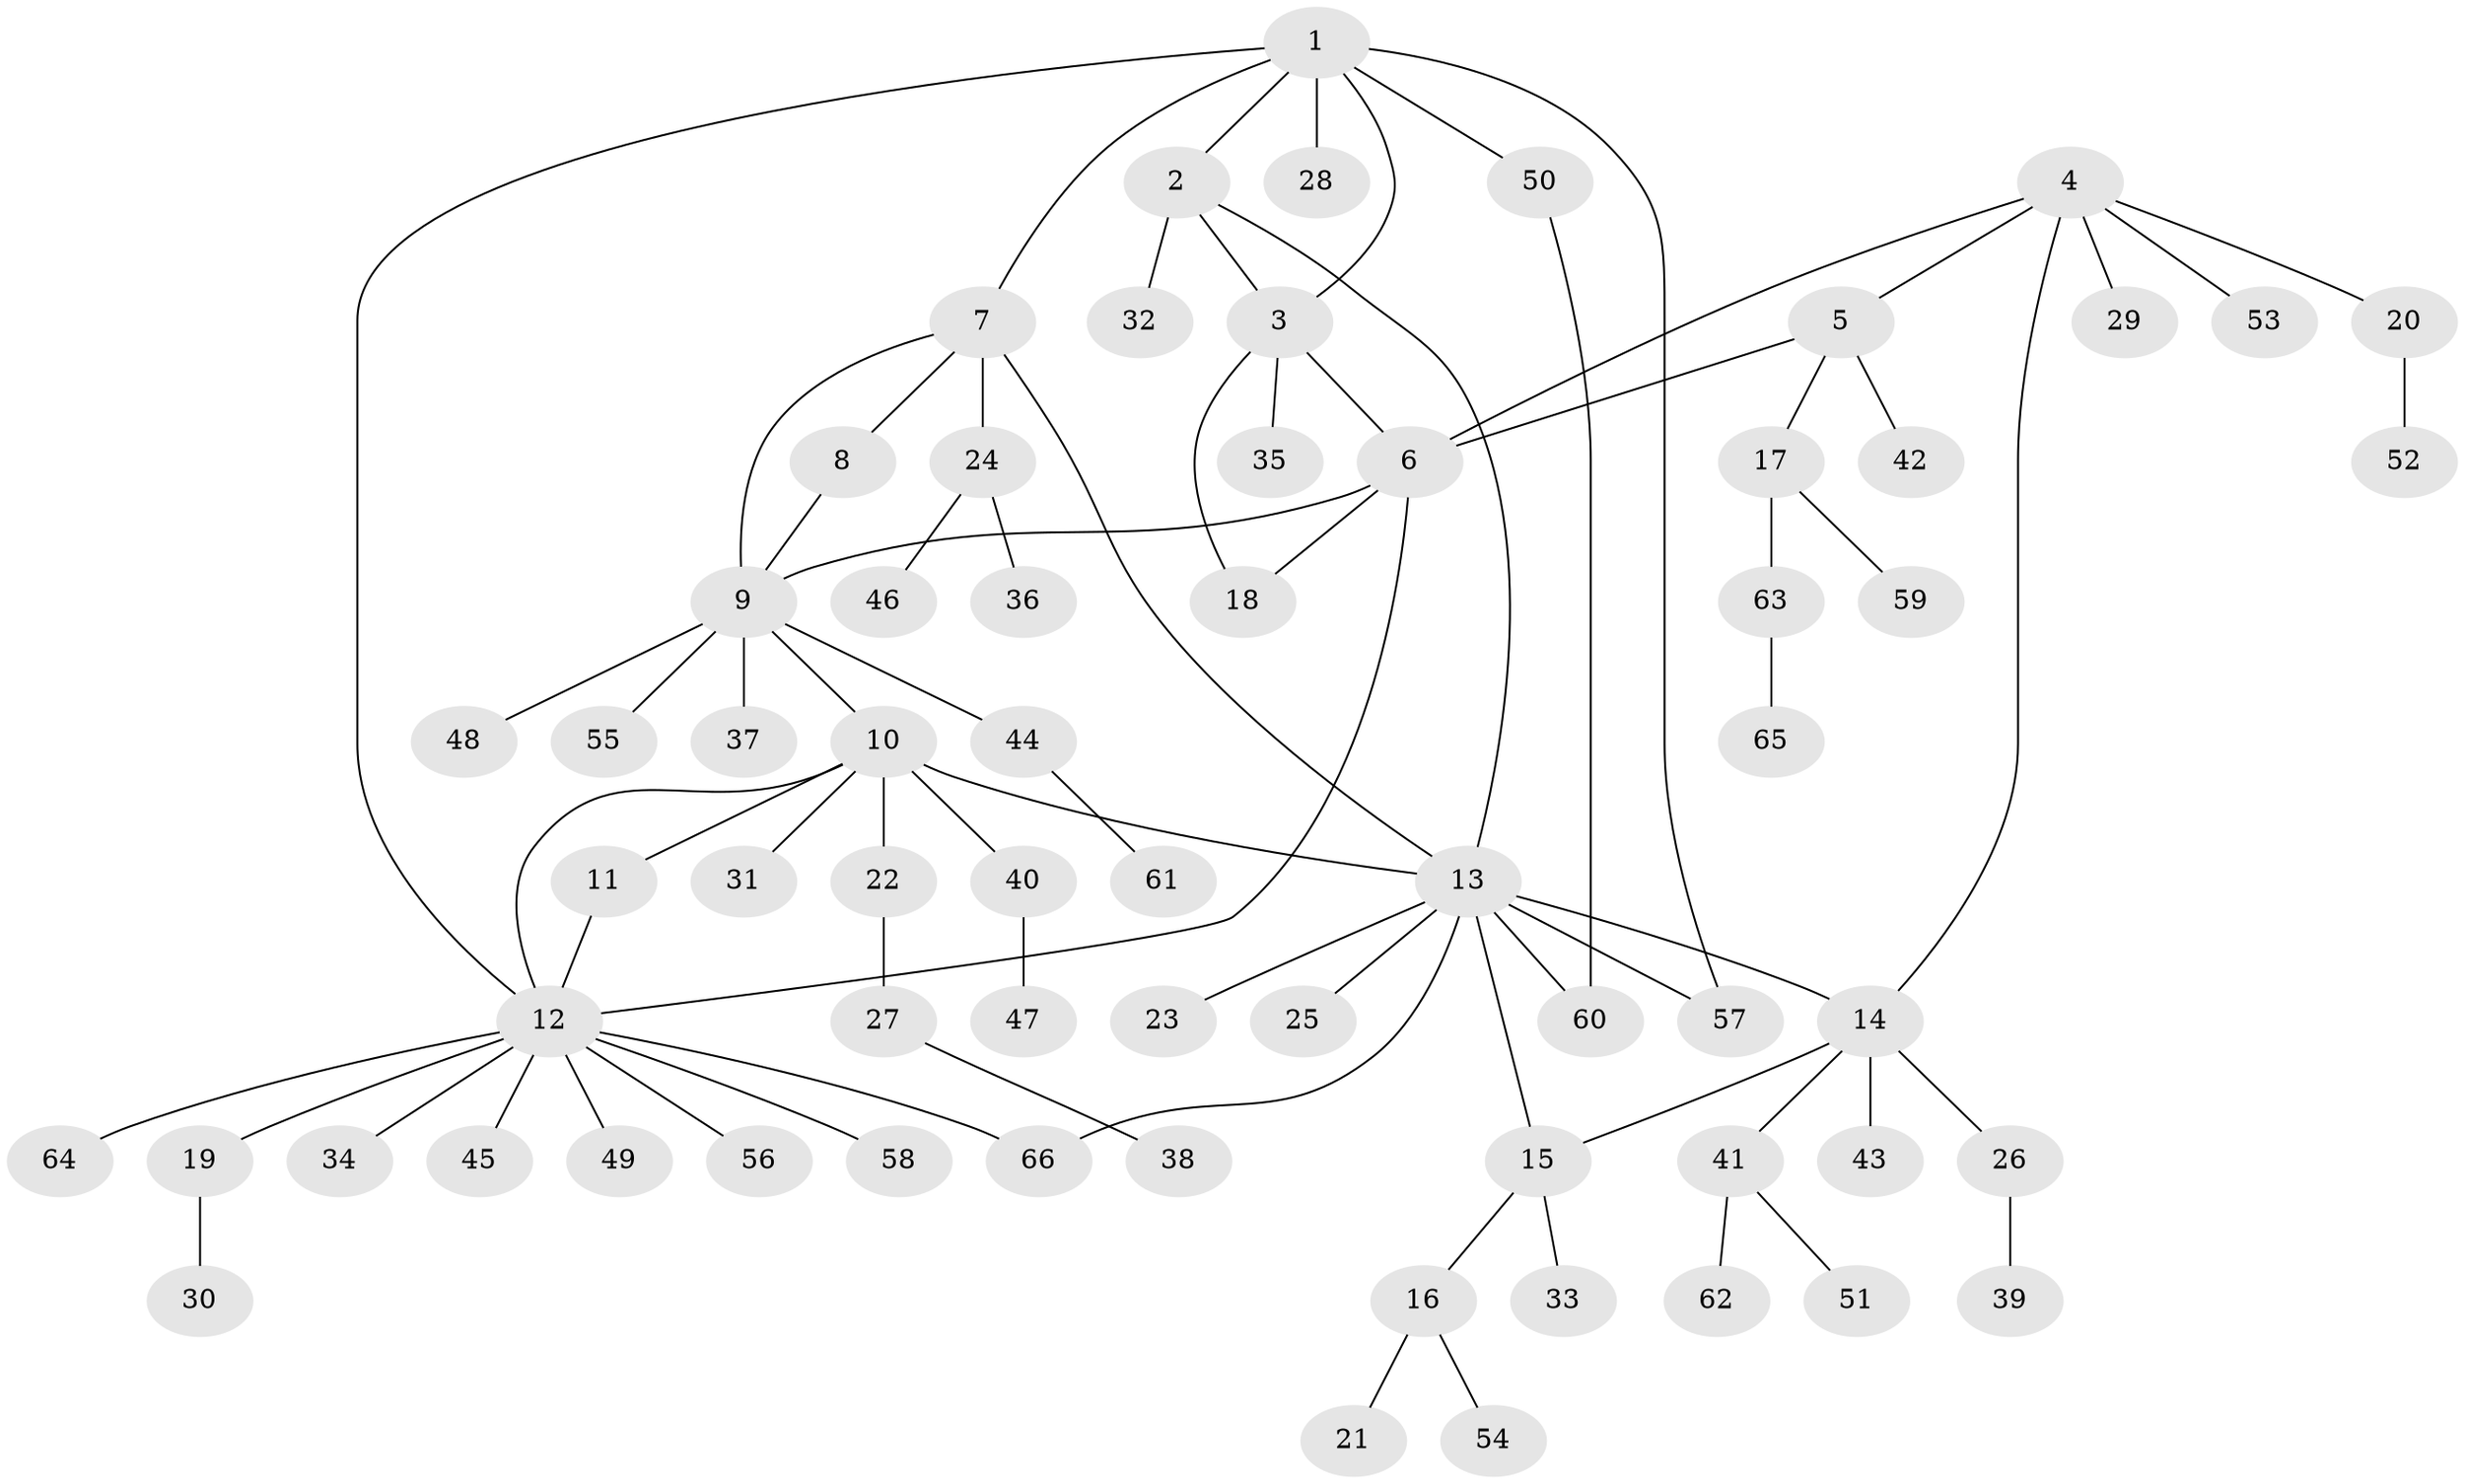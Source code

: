 // coarse degree distribution, {4: 0.06060606060606061, 3: 0.030303030303030304, 1: 0.7575757575757576, 6: 0.06060606060606061, 8: 0.030303030303030304, 5: 0.030303030303030304, 11: 0.030303030303030304}
// Generated by graph-tools (version 1.1) at 2025/57/03/04/25 21:57:25]
// undirected, 66 vertices, 80 edges
graph export_dot {
graph [start="1"]
  node [color=gray90,style=filled];
  1;
  2;
  3;
  4;
  5;
  6;
  7;
  8;
  9;
  10;
  11;
  12;
  13;
  14;
  15;
  16;
  17;
  18;
  19;
  20;
  21;
  22;
  23;
  24;
  25;
  26;
  27;
  28;
  29;
  30;
  31;
  32;
  33;
  34;
  35;
  36;
  37;
  38;
  39;
  40;
  41;
  42;
  43;
  44;
  45;
  46;
  47;
  48;
  49;
  50;
  51;
  52;
  53;
  54;
  55;
  56;
  57;
  58;
  59;
  60;
  61;
  62;
  63;
  64;
  65;
  66;
  1 -- 2;
  1 -- 3;
  1 -- 7;
  1 -- 12;
  1 -- 28;
  1 -- 50;
  1 -- 57;
  2 -- 3;
  2 -- 13;
  2 -- 32;
  3 -- 6;
  3 -- 18;
  3 -- 35;
  4 -- 5;
  4 -- 6;
  4 -- 14;
  4 -- 20;
  4 -- 29;
  4 -- 53;
  5 -- 6;
  5 -- 17;
  5 -- 42;
  6 -- 9;
  6 -- 12;
  6 -- 18;
  7 -- 8;
  7 -- 9;
  7 -- 13;
  7 -- 24;
  8 -- 9;
  9 -- 10;
  9 -- 37;
  9 -- 44;
  9 -- 48;
  9 -- 55;
  10 -- 11;
  10 -- 12;
  10 -- 13;
  10 -- 22;
  10 -- 31;
  10 -- 40;
  11 -- 12;
  12 -- 19;
  12 -- 34;
  12 -- 45;
  12 -- 49;
  12 -- 56;
  12 -- 58;
  12 -- 64;
  12 -- 66;
  13 -- 14;
  13 -- 15;
  13 -- 23;
  13 -- 25;
  13 -- 57;
  13 -- 60;
  13 -- 66;
  14 -- 15;
  14 -- 26;
  14 -- 41;
  14 -- 43;
  15 -- 16;
  15 -- 33;
  16 -- 21;
  16 -- 54;
  17 -- 59;
  17 -- 63;
  19 -- 30;
  20 -- 52;
  22 -- 27;
  24 -- 36;
  24 -- 46;
  26 -- 39;
  27 -- 38;
  40 -- 47;
  41 -- 51;
  41 -- 62;
  44 -- 61;
  50 -- 60;
  63 -- 65;
}
